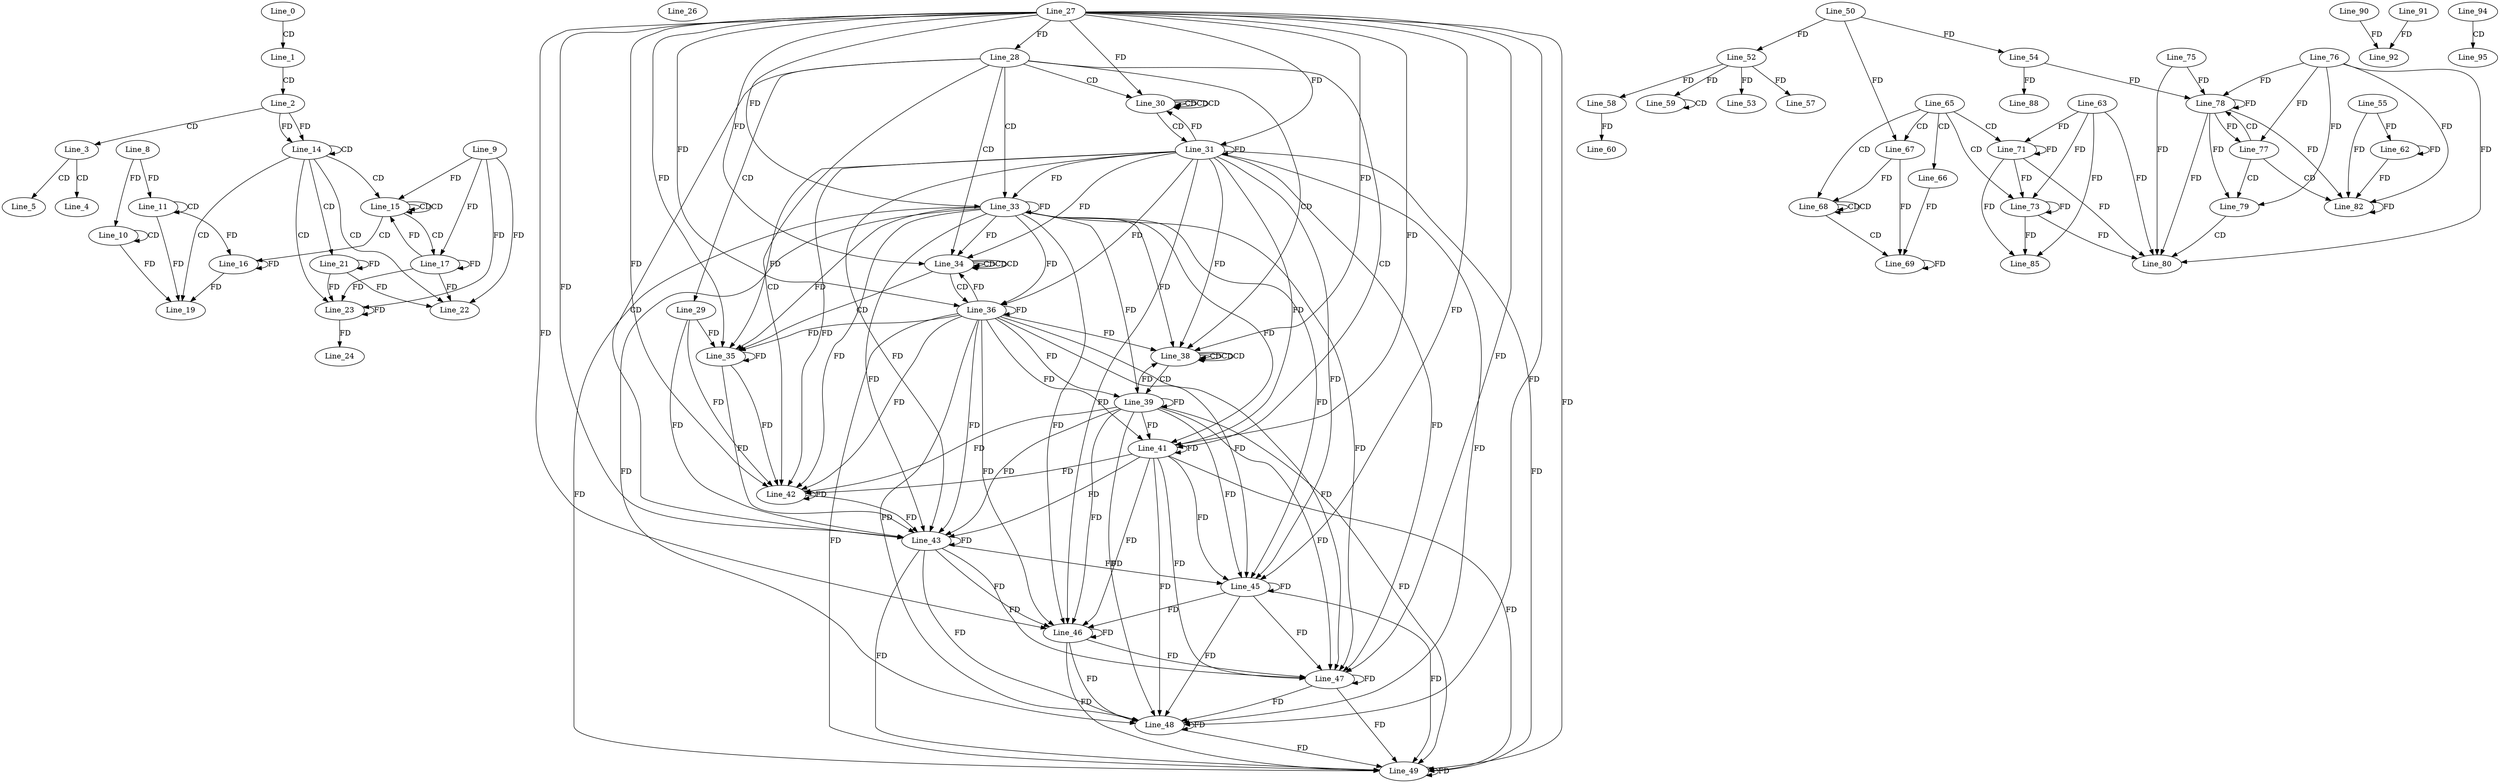 digraph G {
  Line_0;
  Line_1;
  Line_2;
  Line_3;
  Line_4;
  Line_5;
  Line_10;
  Line_10;
  Line_8;
  Line_10;
  Line_11;
  Line_11;
  Line_11;
  Line_14;
  Line_14;
  Line_15;
  Line_15;
  Line_9;
  Line_16;
  Line_17;
  Line_19;
  Line_21;
  Line_22;
  Line_23;
  Line_24;
  Line_26;
  Line_27;
  Line_28;
  Line_28;
  Line_28;
  Line_29;
  Line_30;
  Line_30;
  Line_30;
  Line_31;
  Line_31;
  Line_33;
  Line_33;
  Line_34;
  Line_34;
  Line_34;
  Line_35;
  Line_35;
  Line_36;
  Line_36;
  Line_38;
  Line_38;
  Line_38;
  Line_39;
  Line_39;
  Line_41;
  Line_41;
  Line_42;
  Line_43;
  Line_45;
  Line_45;
  Line_46;
  Line_46;
  Line_47;
  Line_47;
  Line_48;
  Line_48;
  Line_49;
  Line_49;
  Line_50;
  Line_52;
  Line_52;
  Line_53;
  Line_54;
  Line_57;
  Line_58;
  Line_59;
  Line_59;
  Line_58;
  Line_60;
  Line_55;
  Line_62;
  Line_65;
  Line_66;
  Line_67;
  Line_67;
  Line_68;
  Line_68;
  Line_69;
  Line_69;
  Line_71;
  Line_63;
  Line_73;
  Line_76;
  Line_77;
  Line_78;
  Line_78;
  Line_54;
  Line_75;
  Line_79;
  Line_80;
  Line_82;
  Line_85;
  Line_88;
  Line_90;
  Line_92;
  Line_91;
  Line_94;
  Line_95;
  Line_0 -> Line_1 [ label="CD" ];
  Line_1 -> Line_2 [ label="CD" ];
  Line_2 -> Line_3 [ label="CD" ];
  Line_3 -> Line_4 [ label="CD" ];
  Line_3 -> Line_5 [ label="CD" ];
  Line_10 -> Line_10 [ label="CD" ];
  Line_8 -> Line_10 [ label="FD" ];
  Line_11 -> Line_11 [ label="CD" ];
  Line_8 -> Line_11 [ label="FD" ];
  Line_2 -> Line_14 [ label="FD" ];
  Line_14 -> Line_14 [ label="CD" ];
  Line_2 -> Line_14 [ label="FD" ];
  Line_14 -> Line_15 [ label="CD" ];
  Line_15 -> Line_15 [ label="CD" ];
  Line_15 -> Line_15 [ label="CD" ];
  Line_9 -> Line_15 [ label="FD" ];
  Line_15 -> Line_16 [ label="CD" ];
  Line_16 -> Line_16 [ label="FD" ];
  Line_11 -> Line_16 [ label="FD" ];
  Line_15 -> Line_17 [ label="CD" ];
  Line_17 -> Line_17 [ label="FD" ];
  Line_9 -> Line_17 [ label="FD" ];
  Line_14 -> Line_19 [ label="CD" ];
  Line_16 -> Line_19 [ label="FD" ];
  Line_11 -> Line_19 [ label="FD" ];
  Line_10 -> Line_19 [ label="FD" ];
  Line_14 -> Line_21 [ label="CD" ];
  Line_21 -> Line_21 [ label="FD" ];
  Line_14 -> Line_22 [ label="CD" ];
  Line_17 -> Line_22 [ label="FD" ];
  Line_9 -> Line_22 [ label="FD" ];
  Line_21 -> Line_22 [ label="FD" ];
  Line_14 -> Line_23 [ label="CD" ];
  Line_17 -> Line_23 [ label="FD" ];
  Line_9 -> Line_23 [ label="FD" ];
  Line_21 -> Line_23 [ label="FD" ];
  Line_23 -> Line_23 [ label="FD" ];
  Line_23 -> Line_24 [ label="FD" ];
  Line_27 -> Line_28 [ label="FD" ];
  Line_28 -> Line_29 [ label="CD" ];
  Line_28 -> Line_30 [ label="CD" ];
  Line_30 -> Line_30 [ label="CD" ];
  Line_30 -> Line_30 [ label="CD" ];
  Line_30 -> Line_30 [ label="CD" ];
  Line_27 -> Line_30 [ label="FD" ];
  Line_30 -> Line_31 [ label="CD" ];
  Line_31 -> Line_31 [ label="FD" ];
  Line_27 -> Line_31 [ label="FD" ];
  Line_28 -> Line_33 [ label="CD" ];
  Line_31 -> Line_33 [ label="FD" ];
  Line_27 -> Line_33 [ label="FD" ];
  Line_33 -> Line_33 [ label="FD" ];
  Line_28 -> Line_34 [ label="CD" ];
  Line_34 -> Line_34 [ label="CD" ];
  Line_34 -> Line_34 [ label="CD" ];
  Line_34 -> Line_34 [ label="CD" ];
  Line_31 -> Line_34 [ label="FD" ];
  Line_27 -> Line_34 [ label="FD" ];
  Line_33 -> Line_34 [ label="FD" ];
  Line_34 -> Line_35 [ label="CD" ];
  Line_35 -> Line_35 [ label="FD" ];
  Line_29 -> Line_35 [ label="FD" ];
  Line_31 -> Line_35 [ label="FD" ];
  Line_27 -> Line_35 [ label="FD" ];
  Line_33 -> Line_35 [ label="FD" ];
  Line_34 -> Line_36 [ label="CD" ];
  Line_36 -> Line_36 [ label="FD" ];
  Line_31 -> Line_36 [ label="FD" ];
  Line_27 -> Line_36 [ label="FD" ];
  Line_33 -> Line_36 [ label="FD" ];
  Line_28 -> Line_38 [ label="CD" ];
  Line_38 -> Line_38 [ label="CD" ];
  Line_38 -> Line_38 [ label="CD" ];
  Line_38 -> Line_38 [ label="CD" ];
  Line_36 -> Line_38 [ label="FD" ];
  Line_31 -> Line_38 [ label="FD" ];
  Line_27 -> Line_38 [ label="FD" ];
  Line_33 -> Line_38 [ label="FD" ];
  Line_38 -> Line_39 [ label="CD" ];
  Line_39 -> Line_39 [ label="FD" ];
  Line_36 -> Line_39 [ label="FD" ];
  Line_33 -> Line_39 [ label="FD" ];
  Line_28 -> Line_41 [ label="CD" ];
  Line_39 -> Line_41 [ label="FD" ];
  Line_36 -> Line_41 [ label="FD" ];
  Line_31 -> Line_41 [ label="FD" ];
  Line_27 -> Line_41 [ label="FD" ];
  Line_33 -> Line_41 [ label="FD" ];
  Line_41 -> Line_41 [ label="FD" ];
  Line_28 -> Line_42 [ label="CD" ];
  Line_35 -> Line_42 [ label="FD" ];
  Line_29 -> Line_42 [ label="FD" ];
  Line_42 -> Line_42 [ label="FD" ];
  Line_39 -> Line_42 [ label="FD" ];
  Line_36 -> Line_42 [ label="FD" ];
  Line_31 -> Line_42 [ label="FD" ];
  Line_27 -> Line_42 [ label="FD" ];
  Line_33 -> Line_42 [ label="FD" ];
  Line_41 -> Line_42 [ label="FD" ];
  Line_28 -> Line_43 [ label="CD" ];
  Line_39 -> Line_43 [ label="FD" ];
  Line_36 -> Line_43 [ label="FD" ];
  Line_31 -> Line_43 [ label="FD" ];
  Line_27 -> Line_43 [ label="FD" ];
  Line_33 -> Line_43 [ label="FD" ];
  Line_41 -> Line_43 [ label="FD" ];
  Line_43 -> Line_43 [ label="FD" ];
  Line_35 -> Line_43 [ label="FD" ];
  Line_29 -> Line_43 [ label="FD" ];
  Line_42 -> Line_43 [ label="FD" ];
  Line_39 -> Line_45 [ label="FD" ];
  Line_36 -> Line_45 [ label="FD" ];
  Line_31 -> Line_45 [ label="FD" ];
  Line_27 -> Line_45 [ label="FD" ];
  Line_33 -> Line_45 [ label="FD" ];
  Line_41 -> Line_45 [ label="FD" ];
  Line_43 -> Line_45 [ label="FD" ];
  Line_45 -> Line_45 [ label="FD" ];
  Line_39 -> Line_46 [ label="FD" ];
  Line_36 -> Line_46 [ label="FD" ];
  Line_31 -> Line_46 [ label="FD" ];
  Line_27 -> Line_46 [ label="FD" ];
  Line_33 -> Line_46 [ label="FD" ];
  Line_41 -> Line_46 [ label="FD" ];
  Line_43 -> Line_46 [ label="FD" ];
  Line_45 -> Line_46 [ label="FD" ];
  Line_46 -> Line_46 [ label="FD" ];
  Line_39 -> Line_47 [ label="FD" ];
  Line_36 -> Line_47 [ label="FD" ];
  Line_31 -> Line_47 [ label="FD" ];
  Line_27 -> Line_47 [ label="FD" ];
  Line_33 -> Line_47 [ label="FD" ];
  Line_41 -> Line_47 [ label="FD" ];
  Line_43 -> Line_47 [ label="FD" ];
  Line_45 -> Line_47 [ label="FD" ];
  Line_46 -> Line_47 [ label="FD" ];
  Line_47 -> Line_47 [ label="FD" ];
  Line_39 -> Line_48 [ label="FD" ];
  Line_36 -> Line_48 [ label="FD" ];
  Line_31 -> Line_48 [ label="FD" ];
  Line_27 -> Line_48 [ label="FD" ];
  Line_33 -> Line_48 [ label="FD" ];
  Line_41 -> Line_48 [ label="FD" ];
  Line_43 -> Line_48 [ label="FD" ];
  Line_45 -> Line_48 [ label="FD" ];
  Line_46 -> Line_48 [ label="FD" ];
  Line_47 -> Line_48 [ label="FD" ];
  Line_48 -> Line_48 [ label="FD" ];
  Line_39 -> Line_49 [ label="FD" ];
  Line_36 -> Line_49 [ label="FD" ];
  Line_31 -> Line_49 [ label="FD" ];
  Line_27 -> Line_49 [ label="FD" ];
  Line_33 -> Line_49 [ label="FD" ];
  Line_41 -> Line_49 [ label="FD" ];
  Line_43 -> Line_49 [ label="FD" ];
  Line_45 -> Line_49 [ label="FD" ];
  Line_46 -> Line_49 [ label="FD" ];
  Line_47 -> Line_49 [ label="FD" ];
  Line_48 -> Line_49 [ label="FD" ];
  Line_49 -> Line_49 [ label="FD" ];
  Line_50 -> Line_52 [ label="FD" ];
  Line_52 -> Line_53 [ label="FD" ];
  Line_50 -> Line_54 [ label="FD" ];
  Line_52 -> Line_57 [ label="FD" ];
  Line_52 -> Line_58 [ label="FD" ];
  Line_59 -> Line_59 [ label="CD" ];
  Line_52 -> Line_59 [ label="FD" ];
  Line_58 -> Line_60 [ label="FD" ];
  Line_55 -> Line_62 [ label="FD" ];
  Line_62 -> Line_62 [ label="FD" ];
  Line_65 -> Line_66 [ label="CD" ];
  Line_65 -> Line_67 [ label="CD" ];
  Line_50 -> Line_67 [ label="FD" ];
  Line_65 -> Line_68 [ label="CD" ];
  Line_68 -> Line_68 [ label="CD" ];
  Line_68 -> Line_68 [ label="CD" ];
  Line_67 -> Line_68 [ label="FD" ];
  Line_68 -> Line_69 [ label="CD" ];
  Line_69 -> Line_69 [ label="FD" ];
  Line_66 -> Line_69 [ label="FD" ];
  Line_67 -> Line_69 [ label="FD" ];
  Line_65 -> Line_71 [ label="CD" ];
  Line_63 -> Line_71 [ label="FD" ];
  Line_71 -> Line_71 [ label="FD" ];
  Line_65 -> Line_73 [ label="CD" ];
  Line_63 -> Line_73 [ label="FD" ];
  Line_71 -> Line_73 [ label="FD" ];
  Line_73 -> Line_73 [ label="FD" ];
  Line_76 -> Line_77 [ label="FD" ];
  Line_77 -> Line_78 [ label="CD" ];
  Line_78 -> Line_78 [ label="FD" ];
  Line_76 -> Line_78 [ label="FD" ];
  Line_54 -> Line_78 [ label="FD" ];
  Line_75 -> Line_78 [ label="FD" ];
  Line_77 -> Line_79 [ label="CD" ];
  Line_78 -> Line_79 [ label="FD" ];
  Line_76 -> Line_79 [ label="FD" ];
  Line_79 -> Line_80 [ label="CD" ];
  Line_63 -> Line_80 [ label="FD" ];
  Line_71 -> Line_80 [ label="FD" ];
  Line_73 -> Line_80 [ label="FD" ];
  Line_75 -> Line_80 [ label="FD" ];
  Line_78 -> Line_80 [ label="FD" ];
  Line_76 -> Line_80 [ label="FD" ];
  Line_77 -> Line_82 [ label="CD" ];
  Line_82 -> Line_82 [ label="FD" ];
  Line_55 -> Line_82 [ label="FD" ];
  Line_62 -> Line_82 [ label="FD" ];
  Line_78 -> Line_82 [ label="FD" ];
  Line_76 -> Line_82 [ label="FD" ];
  Line_63 -> Line_85 [ label="FD" ];
  Line_71 -> Line_85 [ label="FD" ];
  Line_73 -> Line_85 [ label="FD" ];
  Line_54 -> Line_88 [ label="FD" ];
  Line_90 -> Line_92 [ label="FD" ];
  Line_91 -> Line_92 [ label="FD" ];
  Line_94 -> Line_95 [ label="CD" ];
  Line_17 -> Line_15 [ label="FD" ];
  Line_31 -> Line_30 [ label="FD" ];
  Line_36 -> Line_34 [ label="FD" ];
  Line_36 -> Line_35 [ label="FD" ];
  Line_39 -> Line_38 [ label="FD" ];
  Line_78 -> Line_77 [ label="FD" ];
}
